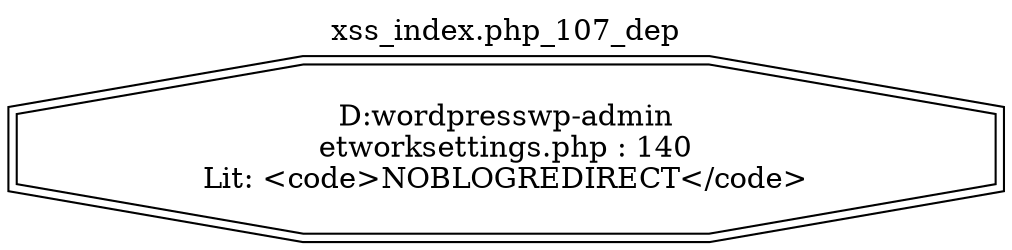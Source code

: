 digraph cfg {
  label="xss_index.php_107_dep";
  labelloc=t;
  n1 [shape=doubleoctagon, label="D:\wordpress\wp-admin\network\settings.php : 140\nLit: <code>NOBLOGREDIRECT</code>\n"];
}
